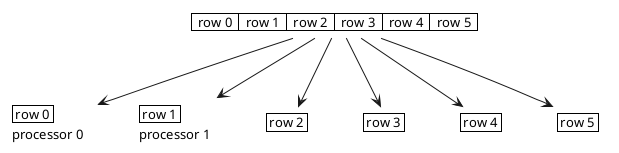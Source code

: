 @startuml
<style>
note {
    backgroundcolor white
    shadowing 0
    linecolor transparent
}
</style>
note as grid
    |  row 0  |  row 1  |  row 2  |  row 3  |  row 4  |  row 5  |
end note

note as grid0
    | row 0 |
    processor 0
end note
note as grid1
    | row 1 |
    processor 1
end note
note as grid2
    | row 2 |
end note
note as grid3
    | row 3 |
end note
note as grid4
    | row 4 |
end note
note as grid5
    | row 5 |
end note
grid --> grid0
grid --> grid1
grid --> grid2
grid --> grid3
grid --> grid4
grid --> grid5

@enduml